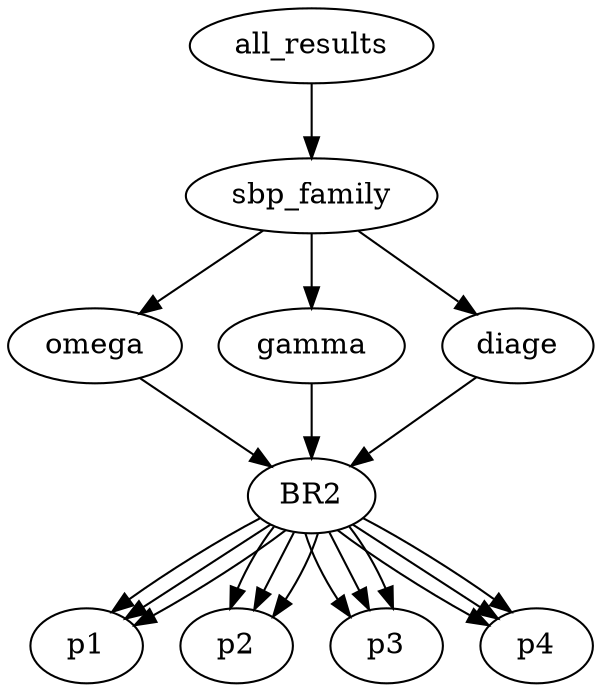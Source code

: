 digraph tree {
    "all_results";
    "sbp_family";
    "omega";
    "BR2";
    "p1";
    "p2";
    "p3";
    "p4";
    "gamma";
    "BR2";
    "p1";
    "p2";
    "p3";
    "p4";
    "diage";
    "BR2";
    "p1";
    "p2";
    "p3";
    "p4";
    "all_results" -> "sbp_family";
    "sbp_family" -> "omega";
    "sbp_family" -> "gamma";
    "sbp_family" -> "diage";
    "omega" -> "BR2";
    "BR2" -> "p1";
    "BR2" -> "p2";
    "BR2" -> "p3";
    "BR2" -> "p4";
    "gamma" -> "BR2";
    "BR2" -> "p1";
    "BR2" -> "p2";
    "BR2" -> "p3";
    "BR2" -> "p4";
    "diage" -> "BR2";
    "BR2" -> "p1";
    "BR2" -> "p2";
    "BR2" -> "p3";
    "BR2" -> "p4";
}
